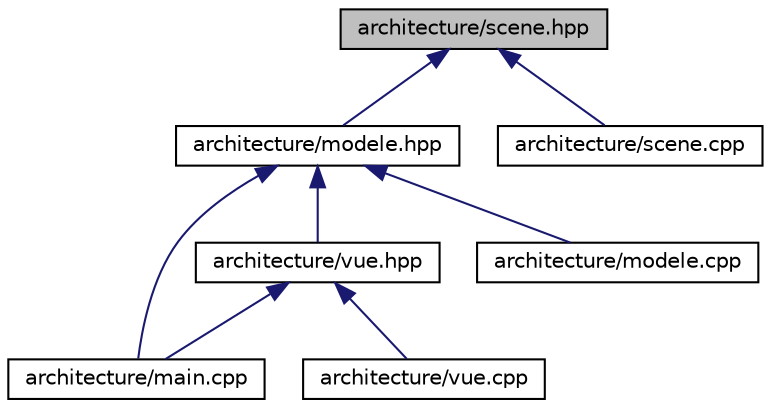 digraph "architecture/scene.hpp"
{
  edge [fontname="Helvetica",fontsize="10",labelfontname="Helvetica",labelfontsize="10"];
  node [fontname="Helvetica",fontsize="10",shape=record];
  Node1 [label="architecture/scene.hpp",height=0.2,width=0.4,color="black", fillcolor="grey75", style="filled", fontcolor="black"];
  Node1 -> Node2 [dir="back",color="midnightblue",fontsize="10",style="solid",fontname="Helvetica"];
  Node2 [label="architecture/modele.hpp",height=0.2,width=0.4,color="black", fillcolor="white", style="filled",URL="$modele_8hpp.html"];
  Node2 -> Node3 [dir="back",color="midnightblue",fontsize="10",style="solid",fontname="Helvetica"];
  Node3 [label="architecture/main.cpp",height=0.2,width=0.4,color="black", fillcolor="white", style="filled",URL="$main_8cpp.html"];
  Node2 -> Node4 [dir="back",color="midnightblue",fontsize="10",style="solid",fontname="Helvetica"];
  Node4 [label="architecture/vue.hpp",height=0.2,width=0.4,color="black", fillcolor="white", style="filled",URL="$vue_8hpp.html",tooltip="Classe de gestion de l&#39;affichage. "];
  Node4 -> Node3 [dir="back",color="midnightblue",fontsize="10",style="solid",fontname="Helvetica"];
  Node4 -> Node5 [dir="back",color="midnightblue",fontsize="10",style="solid",fontname="Helvetica"];
  Node5 [label="architecture/vue.cpp",height=0.2,width=0.4,color="black", fillcolor="white", style="filled",URL="$vue_8cpp.html",tooltip="Classe de gestion de l&#39;affichage. "];
  Node2 -> Node6 [dir="back",color="midnightblue",fontsize="10",style="solid",fontname="Helvetica"];
  Node6 [label="architecture/modele.cpp",height=0.2,width=0.4,color="black", fillcolor="white", style="filled",URL="$modele_8cpp.html"];
  Node1 -> Node7 [dir="back",color="midnightblue",fontsize="10",style="solid",fontname="Helvetica"];
  Node7 [label="architecture/scene.cpp",height=0.2,width=0.4,color="black", fillcolor="white", style="filled",URL="$scene_8cpp.html"];
}
